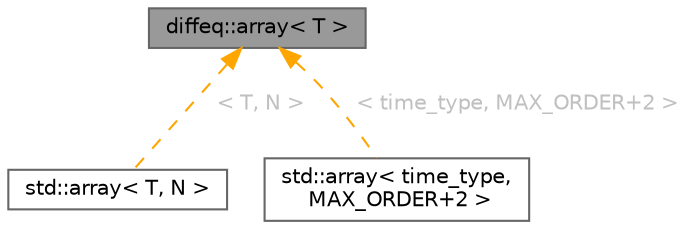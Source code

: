 digraph "diffeq::array&lt; T &gt;"
{
 // LATEX_PDF_SIZE
  bgcolor="transparent";
  edge [fontname=Helvetica,fontsize=10,labelfontname=Helvetica,labelfontsize=10];
  node [fontname=Helvetica,fontsize=10,shape=box,height=0.2,width=0.4];
  Node1 [id="Node000001",label="diffeq::array\< T \>",height=0.2,width=0.4,color="gray40", fillcolor="grey60", style="filled", fontcolor="black",tooltip="STL class."];
  Node1 -> Node2 [id="edge1_Node000001_Node000002",dir="back",color="orange",style="dashed",tooltip=" ",label=<<TABLE CELLBORDER="0" BORDER="0"><TR><TD VALIGN="top" ALIGN="LEFT" CELLPADDING="1" CELLSPACING="0">&lt; T, N &gt;</TD></TR>
</TABLE>> ,fontcolor="grey" ];
  Node2 [id="Node000002",label="std::array\< T, N \>",height=0.2,width=0.4,color="gray40", fillcolor="white", style="filled",tooltip=" "];
  Node1 -> Node3 [id="edge2_Node000001_Node000003",dir="back",color="orange",style="dashed",tooltip=" ",label=<<TABLE CELLBORDER="0" BORDER="0"><TR><TD VALIGN="top" ALIGN="LEFT" CELLPADDING="1" CELLSPACING="0">&lt; time_type, MAX_ORDER+2 &gt;</TD></TR>
</TABLE>> ,fontcolor="grey" ];
  Node3 [id="Node000003",label="std::array\< time_type,\l MAX_ORDER+2 \>",height=0.2,width=0.4,color="gray40", fillcolor="white", style="filled",tooltip=" "];
}
